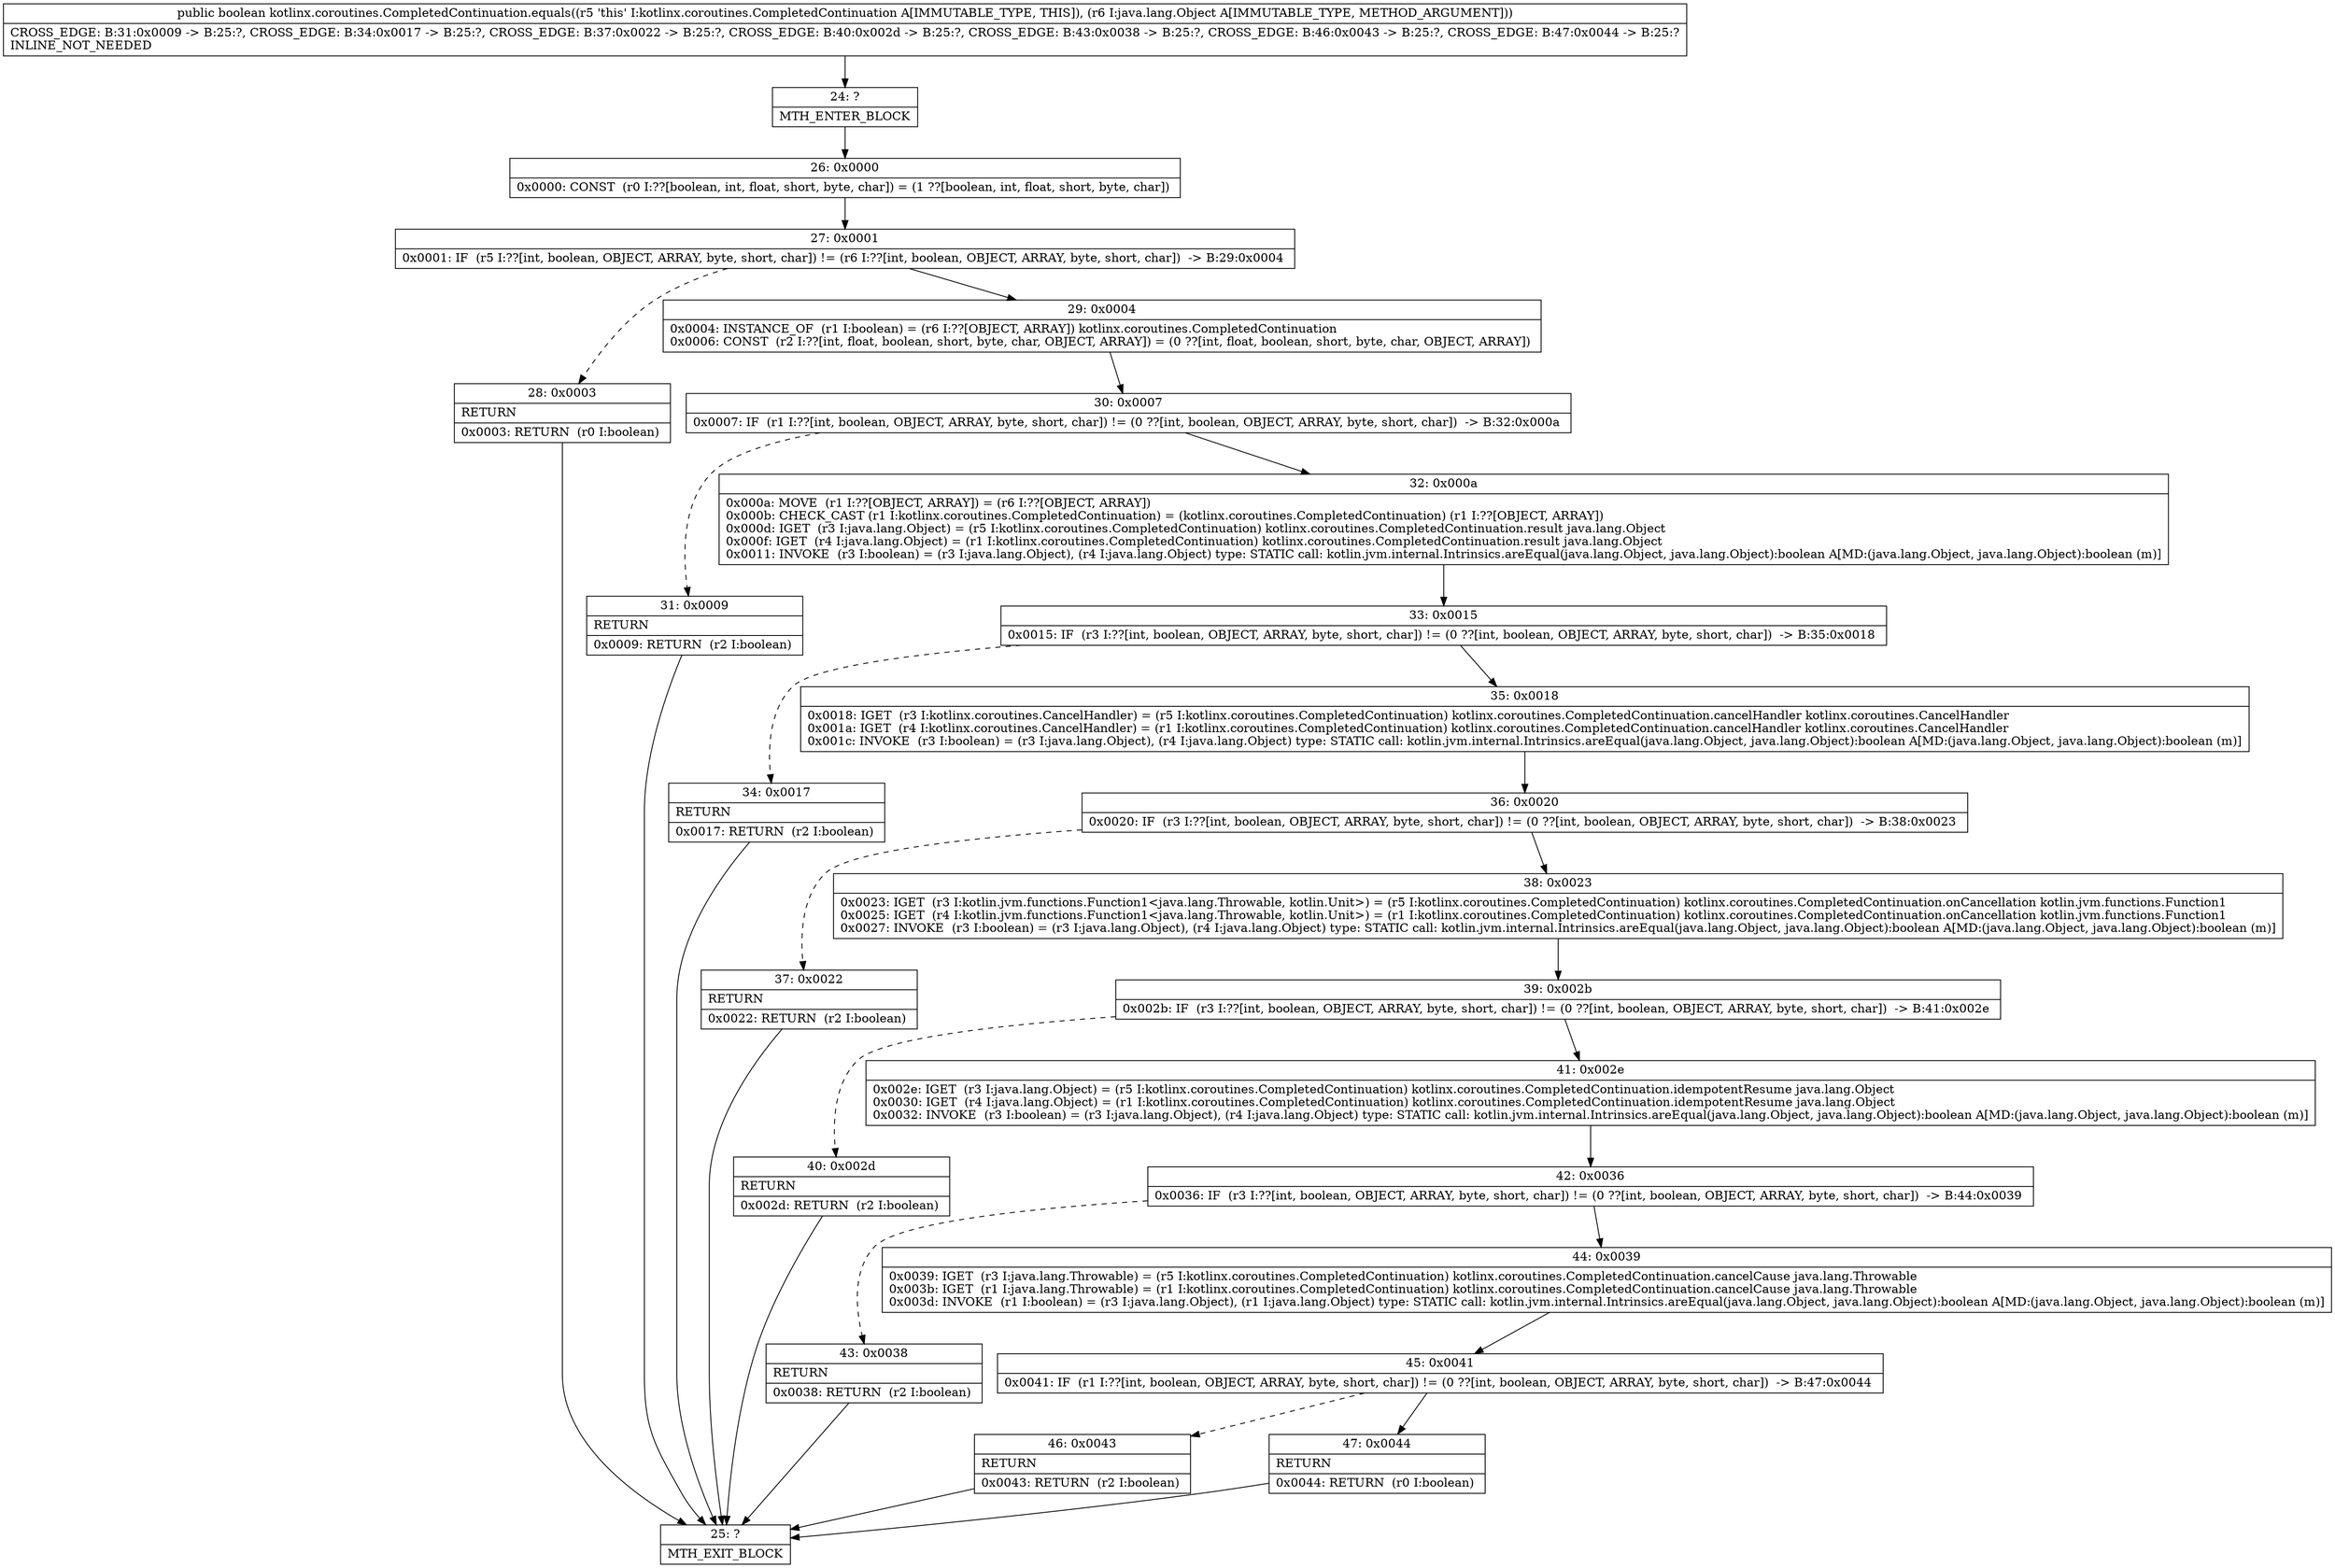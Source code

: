digraph "CFG forkotlinx.coroutines.CompletedContinuation.equals(Ljava\/lang\/Object;)Z" {
Node_24 [shape=record,label="{24\:\ ?|MTH_ENTER_BLOCK\l}"];
Node_26 [shape=record,label="{26\:\ 0x0000|0x0000: CONST  (r0 I:??[boolean, int, float, short, byte, char]) = (1 ??[boolean, int, float, short, byte, char]) \l}"];
Node_27 [shape=record,label="{27\:\ 0x0001|0x0001: IF  (r5 I:??[int, boolean, OBJECT, ARRAY, byte, short, char]) != (r6 I:??[int, boolean, OBJECT, ARRAY, byte, short, char])  \-\> B:29:0x0004 \l}"];
Node_28 [shape=record,label="{28\:\ 0x0003|RETURN\l|0x0003: RETURN  (r0 I:boolean) \l}"];
Node_25 [shape=record,label="{25\:\ ?|MTH_EXIT_BLOCK\l}"];
Node_29 [shape=record,label="{29\:\ 0x0004|0x0004: INSTANCE_OF  (r1 I:boolean) = (r6 I:??[OBJECT, ARRAY]) kotlinx.coroutines.CompletedContinuation \l0x0006: CONST  (r2 I:??[int, float, boolean, short, byte, char, OBJECT, ARRAY]) = (0 ??[int, float, boolean, short, byte, char, OBJECT, ARRAY]) \l}"];
Node_30 [shape=record,label="{30\:\ 0x0007|0x0007: IF  (r1 I:??[int, boolean, OBJECT, ARRAY, byte, short, char]) != (0 ??[int, boolean, OBJECT, ARRAY, byte, short, char])  \-\> B:32:0x000a \l}"];
Node_31 [shape=record,label="{31\:\ 0x0009|RETURN\l|0x0009: RETURN  (r2 I:boolean) \l}"];
Node_32 [shape=record,label="{32\:\ 0x000a|0x000a: MOVE  (r1 I:??[OBJECT, ARRAY]) = (r6 I:??[OBJECT, ARRAY]) \l0x000b: CHECK_CAST (r1 I:kotlinx.coroutines.CompletedContinuation) = (kotlinx.coroutines.CompletedContinuation) (r1 I:??[OBJECT, ARRAY]) \l0x000d: IGET  (r3 I:java.lang.Object) = (r5 I:kotlinx.coroutines.CompletedContinuation) kotlinx.coroutines.CompletedContinuation.result java.lang.Object \l0x000f: IGET  (r4 I:java.lang.Object) = (r1 I:kotlinx.coroutines.CompletedContinuation) kotlinx.coroutines.CompletedContinuation.result java.lang.Object \l0x0011: INVOKE  (r3 I:boolean) = (r3 I:java.lang.Object), (r4 I:java.lang.Object) type: STATIC call: kotlin.jvm.internal.Intrinsics.areEqual(java.lang.Object, java.lang.Object):boolean A[MD:(java.lang.Object, java.lang.Object):boolean (m)]\l}"];
Node_33 [shape=record,label="{33\:\ 0x0015|0x0015: IF  (r3 I:??[int, boolean, OBJECT, ARRAY, byte, short, char]) != (0 ??[int, boolean, OBJECT, ARRAY, byte, short, char])  \-\> B:35:0x0018 \l}"];
Node_34 [shape=record,label="{34\:\ 0x0017|RETURN\l|0x0017: RETURN  (r2 I:boolean) \l}"];
Node_35 [shape=record,label="{35\:\ 0x0018|0x0018: IGET  (r3 I:kotlinx.coroutines.CancelHandler) = (r5 I:kotlinx.coroutines.CompletedContinuation) kotlinx.coroutines.CompletedContinuation.cancelHandler kotlinx.coroutines.CancelHandler \l0x001a: IGET  (r4 I:kotlinx.coroutines.CancelHandler) = (r1 I:kotlinx.coroutines.CompletedContinuation) kotlinx.coroutines.CompletedContinuation.cancelHandler kotlinx.coroutines.CancelHandler \l0x001c: INVOKE  (r3 I:boolean) = (r3 I:java.lang.Object), (r4 I:java.lang.Object) type: STATIC call: kotlin.jvm.internal.Intrinsics.areEqual(java.lang.Object, java.lang.Object):boolean A[MD:(java.lang.Object, java.lang.Object):boolean (m)]\l}"];
Node_36 [shape=record,label="{36\:\ 0x0020|0x0020: IF  (r3 I:??[int, boolean, OBJECT, ARRAY, byte, short, char]) != (0 ??[int, boolean, OBJECT, ARRAY, byte, short, char])  \-\> B:38:0x0023 \l}"];
Node_37 [shape=record,label="{37\:\ 0x0022|RETURN\l|0x0022: RETURN  (r2 I:boolean) \l}"];
Node_38 [shape=record,label="{38\:\ 0x0023|0x0023: IGET  (r3 I:kotlin.jvm.functions.Function1\<java.lang.Throwable, kotlin.Unit\>) = (r5 I:kotlinx.coroutines.CompletedContinuation) kotlinx.coroutines.CompletedContinuation.onCancellation kotlin.jvm.functions.Function1 \l0x0025: IGET  (r4 I:kotlin.jvm.functions.Function1\<java.lang.Throwable, kotlin.Unit\>) = (r1 I:kotlinx.coroutines.CompletedContinuation) kotlinx.coroutines.CompletedContinuation.onCancellation kotlin.jvm.functions.Function1 \l0x0027: INVOKE  (r3 I:boolean) = (r3 I:java.lang.Object), (r4 I:java.lang.Object) type: STATIC call: kotlin.jvm.internal.Intrinsics.areEqual(java.lang.Object, java.lang.Object):boolean A[MD:(java.lang.Object, java.lang.Object):boolean (m)]\l}"];
Node_39 [shape=record,label="{39\:\ 0x002b|0x002b: IF  (r3 I:??[int, boolean, OBJECT, ARRAY, byte, short, char]) != (0 ??[int, boolean, OBJECT, ARRAY, byte, short, char])  \-\> B:41:0x002e \l}"];
Node_40 [shape=record,label="{40\:\ 0x002d|RETURN\l|0x002d: RETURN  (r2 I:boolean) \l}"];
Node_41 [shape=record,label="{41\:\ 0x002e|0x002e: IGET  (r3 I:java.lang.Object) = (r5 I:kotlinx.coroutines.CompletedContinuation) kotlinx.coroutines.CompletedContinuation.idempotentResume java.lang.Object \l0x0030: IGET  (r4 I:java.lang.Object) = (r1 I:kotlinx.coroutines.CompletedContinuation) kotlinx.coroutines.CompletedContinuation.idempotentResume java.lang.Object \l0x0032: INVOKE  (r3 I:boolean) = (r3 I:java.lang.Object), (r4 I:java.lang.Object) type: STATIC call: kotlin.jvm.internal.Intrinsics.areEqual(java.lang.Object, java.lang.Object):boolean A[MD:(java.lang.Object, java.lang.Object):boolean (m)]\l}"];
Node_42 [shape=record,label="{42\:\ 0x0036|0x0036: IF  (r3 I:??[int, boolean, OBJECT, ARRAY, byte, short, char]) != (0 ??[int, boolean, OBJECT, ARRAY, byte, short, char])  \-\> B:44:0x0039 \l}"];
Node_43 [shape=record,label="{43\:\ 0x0038|RETURN\l|0x0038: RETURN  (r2 I:boolean) \l}"];
Node_44 [shape=record,label="{44\:\ 0x0039|0x0039: IGET  (r3 I:java.lang.Throwable) = (r5 I:kotlinx.coroutines.CompletedContinuation) kotlinx.coroutines.CompletedContinuation.cancelCause java.lang.Throwable \l0x003b: IGET  (r1 I:java.lang.Throwable) = (r1 I:kotlinx.coroutines.CompletedContinuation) kotlinx.coroutines.CompletedContinuation.cancelCause java.lang.Throwable \l0x003d: INVOKE  (r1 I:boolean) = (r3 I:java.lang.Object), (r1 I:java.lang.Object) type: STATIC call: kotlin.jvm.internal.Intrinsics.areEqual(java.lang.Object, java.lang.Object):boolean A[MD:(java.lang.Object, java.lang.Object):boolean (m)]\l}"];
Node_45 [shape=record,label="{45\:\ 0x0041|0x0041: IF  (r1 I:??[int, boolean, OBJECT, ARRAY, byte, short, char]) != (0 ??[int, boolean, OBJECT, ARRAY, byte, short, char])  \-\> B:47:0x0044 \l}"];
Node_46 [shape=record,label="{46\:\ 0x0043|RETURN\l|0x0043: RETURN  (r2 I:boolean) \l}"];
Node_47 [shape=record,label="{47\:\ 0x0044|RETURN\l|0x0044: RETURN  (r0 I:boolean) \l}"];
MethodNode[shape=record,label="{public boolean kotlinx.coroutines.CompletedContinuation.equals((r5 'this' I:kotlinx.coroutines.CompletedContinuation A[IMMUTABLE_TYPE, THIS]), (r6 I:java.lang.Object A[IMMUTABLE_TYPE, METHOD_ARGUMENT]))  | CROSS_EDGE: B:31:0x0009 \-\> B:25:?, CROSS_EDGE: B:34:0x0017 \-\> B:25:?, CROSS_EDGE: B:37:0x0022 \-\> B:25:?, CROSS_EDGE: B:40:0x002d \-\> B:25:?, CROSS_EDGE: B:43:0x0038 \-\> B:25:?, CROSS_EDGE: B:46:0x0043 \-\> B:25:?, CROSS_EDGE: B:47:0x0044 \-\> B:25:?\lINLINE_NOT_NEEDED\l}"];
MethodNode -> Node_24;Node_24 -> Node_26;
Node_26 -> Node_27;
Node_27 -> Node_28[style=dashed];
Node_27 -> Node_29;
Node_28 -> Node_25;
Node_29 -> Node_30;
Node_30 -> Node_31[style=dashed];
Node_30 -> Node_32;
Node_31 -> Node_25;
Node_32 -> Node_33;
Node_33 -> Node_34[style=dashed];
Node_33 -> Node_35;
Node_34 -> Node_25;
Node_35 -> Node_36;
Node_36 -> Node_37[style=dashed];
Node_36 -> Node_38;
Node_37 -> Node_25;
Node_38 -> Node_39;
Node_39 -> Node_40[style=dashed];
Node_39 -> Node_41;
Node_40 -> Node_25;
Node_41 -> Node_42;
Node_42 -> Node_43[style=dashed];
Node_42 -> Node_44;
Node_43 -> Node_25;
Node_44 -> Node_45;
Node_45 -> Node_46[style=dashed];
Node_45 -> Node_47;
Node_46 -> Node_25;
Node_47 -> Node_25;
}

